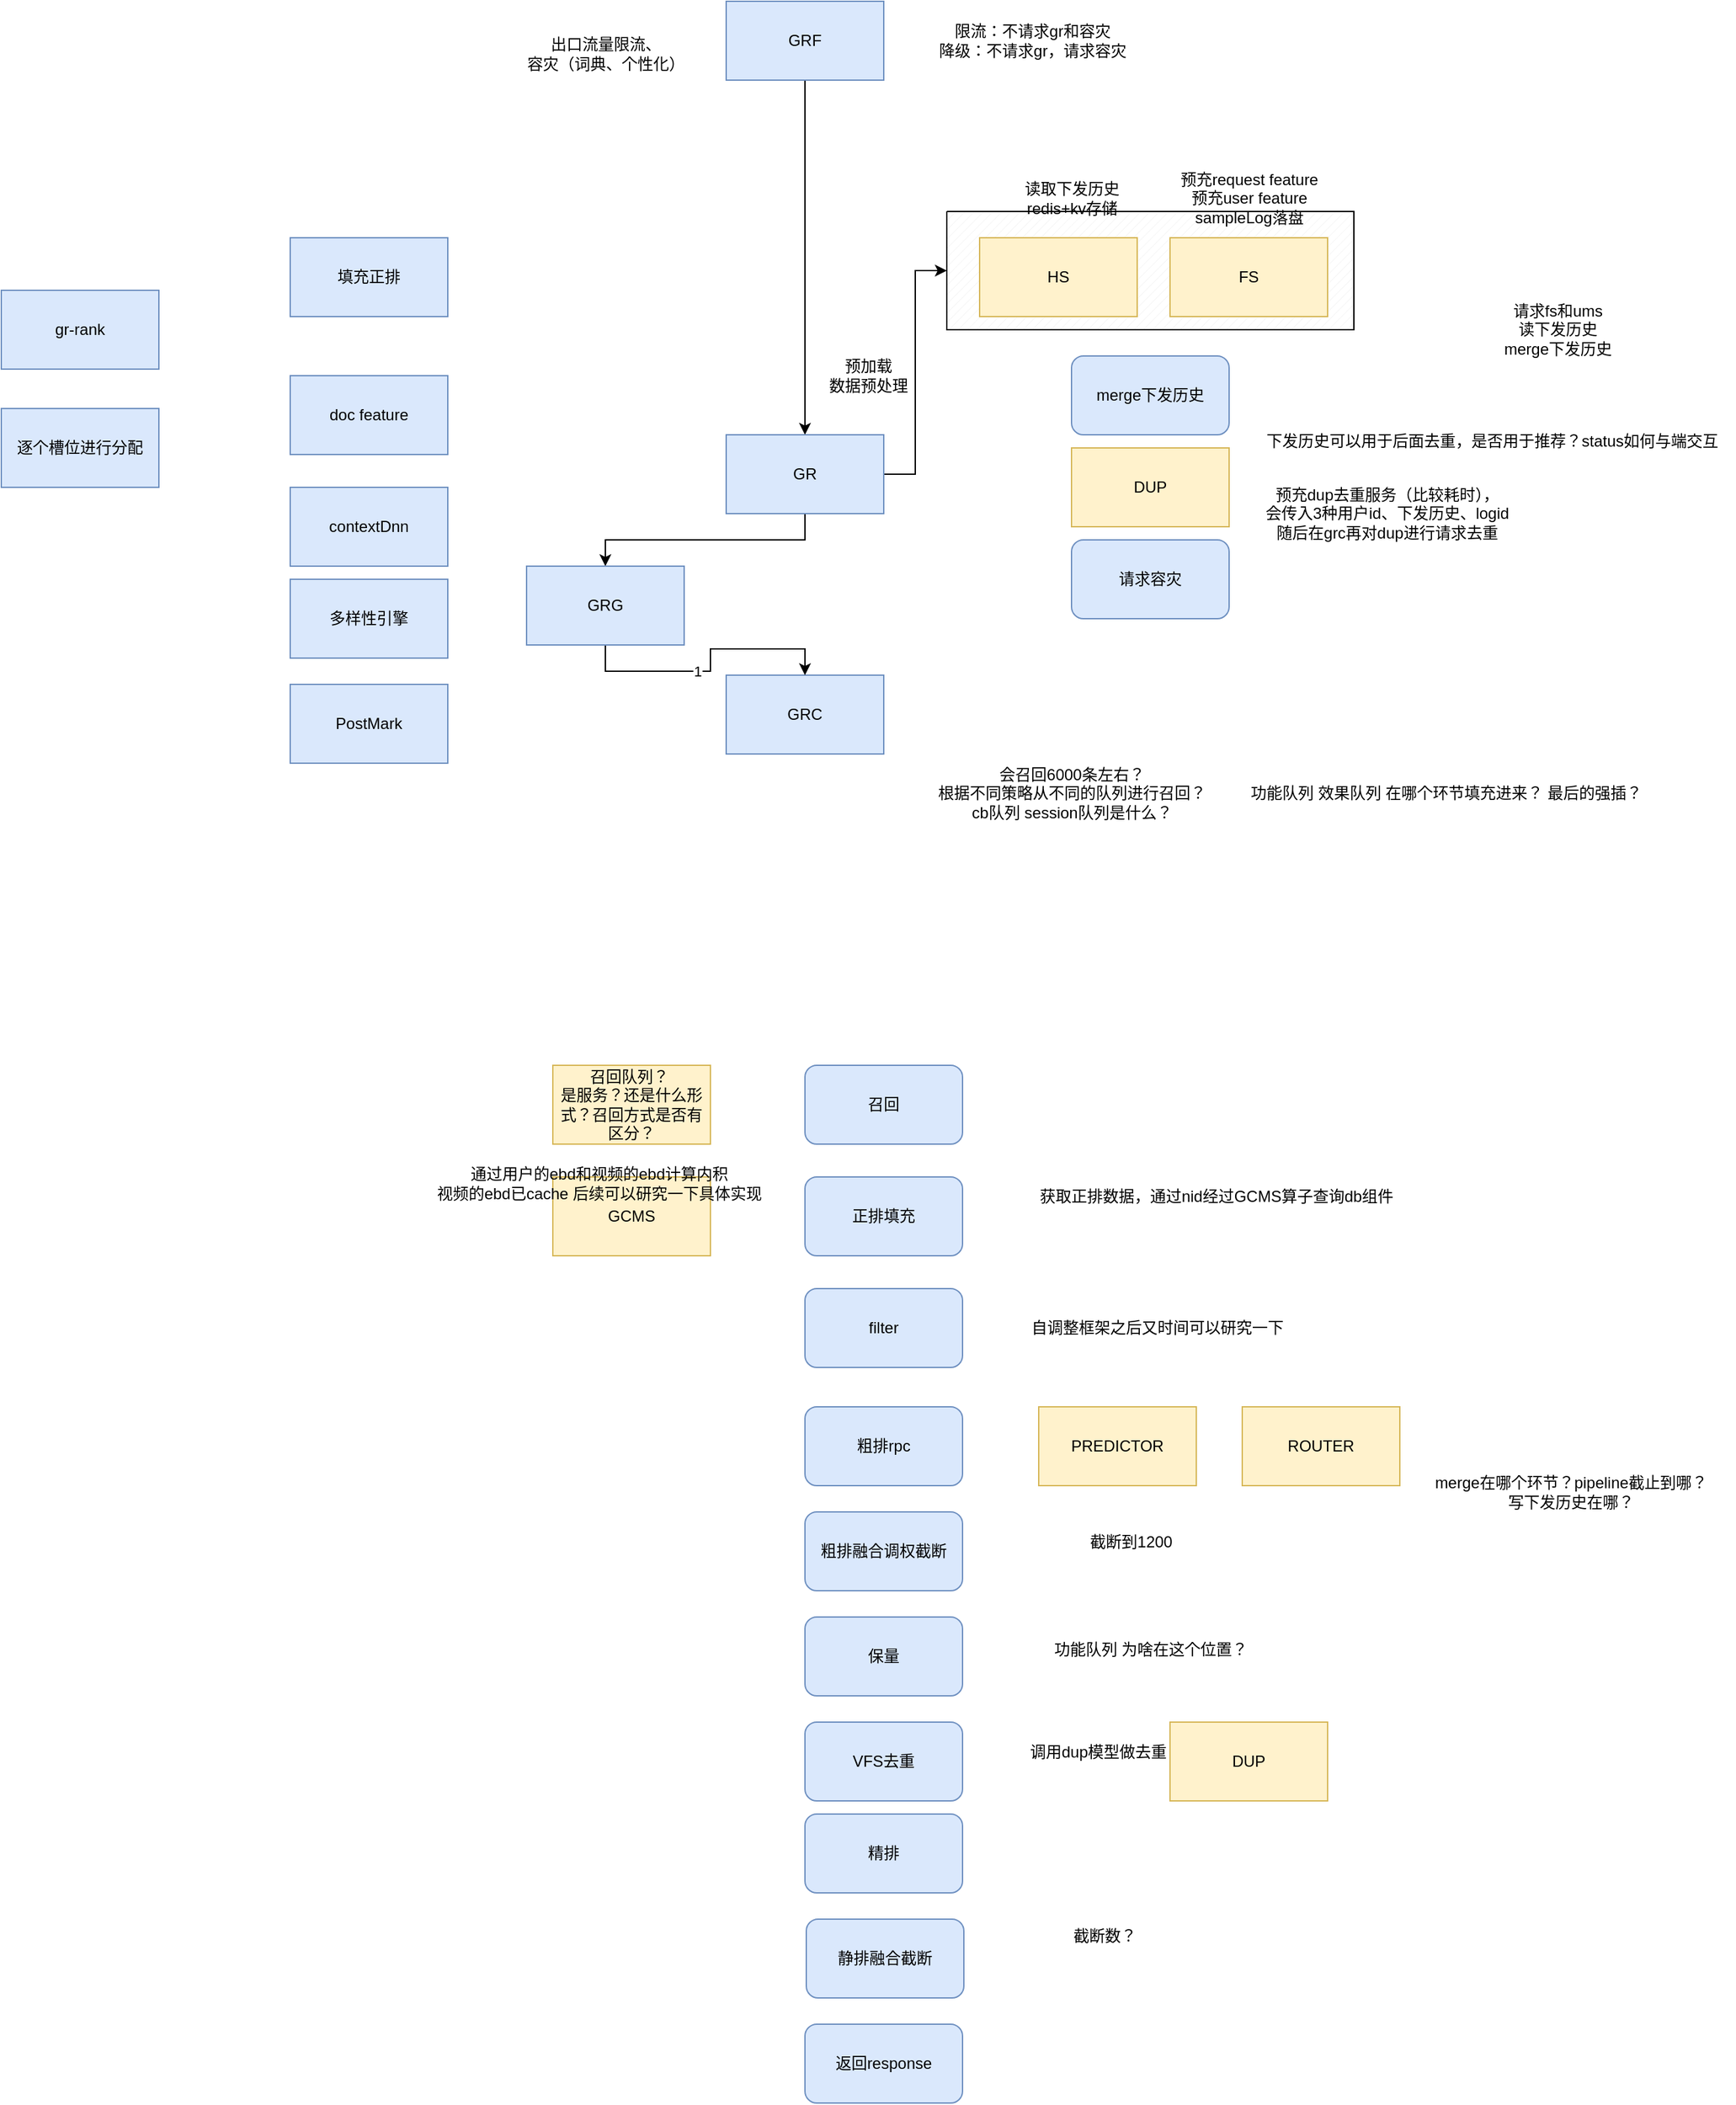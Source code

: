 <mxfile version="21.3.3" type="github">
  <diagram name="第 1 页" id="QQ5DUZMPdBMdV-NvrTkh">
    <mxGraphModel dx="2500" dy="2035" grid="1" gridSize="10" guides="1" tooltips="1" connect="1" arrows="1" fold="1" page="1" pageScale="1" pageWidth="827" pageHeight="1169" math="0" shadow="0">
      <root>
        <mxCell id="0" />
        <mxCell id="1" parent="0" />
        <mxCell id="IrhJn4OxgV6IGc6ftHIg-20" value="" style="verticalLabelPosition=bottom;verticalAlign=top;html=1;shape=mxgraph.basic.patternFillRect;fillStyle=diag;step=5;fillStrokeWidth=0.2;fillStrokeColor=#dddddd;" parent="1" vertex="1">
          <mxGeometry x="450" y="60" width="310" height="90" as="geometry" />
        </mxCell>
        <mxCell id="IrhJn4OxgV6IGc6ftHIg-12" style="edgeStyle=orthogonalEdgeStyle;rounded=0;orthogonalLoop=1;jettySize=auto;html=1;exitX=0.5;exitY=1;exitDx=0;exitDy=0;entryX=0.5;entryY=0;entryDx=0;entryDy=0;" parent="1" source="IrhJn4OxgV6IGc6ftHIg-1" target="IrhJn4OxgV6IGc6ftHIg-2" edge="1">
          <mxGeometry relative="1" as="geometry" />
        </mxCell>
        <mxCell id="IrhJn4OxgV6IGc6ftHIg-1" value="GRF&lt;br&gt;" style="rounded=0;whiteSpace=wrap;html=1;fillColor=#dae8fc;strokeColor=#6c8ebf;" parent="1" vertex="1">
          <mxGeometry x="282" y="-100" width="120" height="60" as="geometry" />
        </mxCell>
        <mxCell id="IrhJn4OxgV6IGc6ftHIg-21" style="edgeStyle=orthogonalEdgeStyle;rounded=0;orthogonalLoop=1;jettySize=auto;html=1;exitX=1;exitY=0.5;exitDx=0;exitDy=0;entryX=0;entryY=0.5;entryDx=0;entryDy=0;entryPerimeter=0;" parent="1" source="IrhJn4OxgV6IGc6ftHIg-2" target="IrhJn4OxgV6IGc6ftHIg-20" edge="1">
          <mxGeometry relative="1" as="geometry" />
        </mxCell>
        <mxCell id="kAsav_l6BgtBwGgB8YG2-3" style="edgeStyle=orthogonalEdgeStyle;rounded=0;orthogonalLoop=1;jettySize=auto;html=1;exitX=0.5;exitY=1;exitDx=0;exitDy=0;entryX=0.5;entryY=0;entryDx=0;entryDy=0;" edge="1" parent="1" source="IrhJn4OxgV6IGc6ftHIg-2" target="IrhJn4OxgV6IGc6ftHIg-17">
          <mxGeometry relative="1" as="geometry" />
        </mxCell>
        <mxCell id="IrhJn4OxgV6IGc6ftHIg-2" value="GR" style="rounded=0;whiteSpace=wrap;html=1;fillColor=#dae8fc;strokeColor=#6c8ebf;" parent="1" vertex="1">
          <mxGeometry x="282" y="230" width="120" height="60" as="geometry" />
        </mxCell>
        <mxCell id="IrhJn4OxgV6IGc6ftHIg-4" value="出口流量限流、&lt;br&gt;容灾（词典、个性化）" style="text;html=1;align=center;verticalAlign=middle;resizable=0;points=[];autosize=1;strokeColor=none;fillColor=none;" parent="1" vertex="1">
          <mxGeometry x="120" y="-80" width="140" height="40" as="geometry" />
        </mxCell>
        <mxCell id="IrhJn4OxgV6IGc6ftHIg-5" value="HS" style="rounded=0;whiteSpace=wrap;html=1;fillColor=#fff2cc;strokeColor=#d6b656;" parent="1" vertex="1">
          <mxGeometry x="475" y="80" width="120" height="60" as="geometry" />
        </mxCell>
        <mxCell id="IrhJn4OxgV6IGc6ftHIg-7" value="DUP" style="rounded=0;whiteSpace=wrap;html=1;fillColor=#fff2cc;strokeColor=#d6b656;" parent="1" vertex="1">
          <mxGeometry x="545" y="240" width="120" height="60" as="geometry" />
        </mxCell>
        <mxCell id="IrhJn4OxgV6IGc6ftHIg-9" value="预加载&lt;br&gt;数据预处理" style="text;html=1;align=center;verticalAlign=middle;resizable=0;points=[];autosize=1;strokeColor=none;fillColor=none;" parent="1" vertex="1">
          <mxGeometry x="350" y="165" width="80" height="40" as="geometry" />
        </mxCell>
        <mxCell id="IrhJn4OxgV6IGc6ftHIg-10" value="FS" style="rounded=0;whiteSpace=wrap;html=1;fillColor=#fff2cc;strokeColor=#d6b656;" parent="1" vertex="1">
          <mxGeometry x="620" y="80" width="120" height="60" as="geometry" />
        </mxCell>
        <mxCell id="IrhJn4OxgV6IGc6ftHIg-11" value="请求fs和ums&lt;br&gt;读下发历史&lt;br&gt;merge下发历史" style="text;html=1;align=center;verticalAlign=middle;resizable=0;points=[];autosize=1;strokeColor=none;fillColor=none;" parent="1" vertex="1">
          <mxGeometry x="860" y="120" width="110" height="60" as="geometry" />
        </mxCell>
        <mxCell id="IrhJn4OxgV6IGc6ftHIg-13" value="预充request feature&lt;br&gt;预充user feature&lt;br&gt;sampleLog落盘" style="text;html=1;align=center;verticalAlign=middle;resizable=0;points=[];autosize=1;strokeColor=none;fillColor=none;" parent="1" vertex="1">
          <mxGeometry x="615" y="20" width="130" height="60" as="geometry" />
        </mxCell>
        <mxCell id="IrhJn4OxgV6IGc6ftHIg-14" value="预充dup去重服务（比较耗时），&lt;br&gt;会传入3种用户id、下发历史、logid&lt;br&gt;随后在grc再对dup进行请求去重" style="text;html=1;align=center;verticalAlign=middle;resizable=0;points=[];autosize=1;strokeColor=none;fillColor=none;" parent="1" vertex="1">
          <mxGeometry x="680" y="260" width="210" height="60" as="geometry" />
        </mxCell>
        <mxCell id="IrhJn4OxgV6IGc6ftHIg-15" value="读取下发历史&lt;br&gt;redis+kv存储" style="text;html=1;align=center;verticalAlign=middle;resizable=0;points=[];autosize=1;strokeColor=none;fillColor=none;" parent="1" vertex="1">
          <mxGeometry x="495" y="30" width="100" height="40" as="geometry" />
        </mxCell>
        <mxCell id="IrhJn4OxgV6IGc6ftHIg-16" value="GRC" style="rounded=0;whiteSpace=wrap;html=1;fillColor=#dae8fc;strokeColor=#6c8ebf;" parent="1" vertex="1">
          <mxGeometry x="282" y="413" width="120" height="60" as="geometry" />
        </mxCell>
        <mxCell id="kAsav_l6BgtBwGgB8YG2-4" style="edgeStyle=orthogonalEdgeStyle;rounded=0;orthogonalLoop=1;jettySize=auto;html=1;exitX=0.5;exitY=1;exitDx=0;exitDy=0;entryX=0.5;entryY=0;entryDx=0;entryDy=0;" edge="1" parent="1" source="IrhJn4OxgV6IGc6ftHIg-17" target="IrhJn4OxgV6IGc6ftHIg-16">
          <mxGeometry relative="1" as="geometry" />
        </mxCell>
        <mxCell id="kAsav_l6BgtBwGgB8YG2-6" value="1" style="edgeLabel;html=1;align=center;verticalAlign=middle;resizable=0;points=[];" vertex="1" connectable="0" parent="kAsav_l6BgtBwGgB8YG2-4">
          <mxGeometry x="-0.139" relative="1" as="geometry">
            <mxPoint as="offset" />
          </mxGeometry>
        </mxCell>
        <mxCell id="IrhJn4OxgV6IGc6ftHIg-17" value="GRG" style="rounded=0;whiteSpace=wrap;html=1;fillColor=#dae8fc;strokeColor=#6c8ebf;" parent="1" vertex="1">
          <mxGeometry x="130" y="330" width="120" height="60" as="geometry" />
        </mxCell>
        <mxCell id="IrhJn4OxgV6IGc6ftHIg-22" value="merge下发历史" style="rounded=1;whiteSpace=wrap;html=1;fillColor=#dae8fc;strokeColor=#6c8ebf;" parent="1" vertex="1">
          <mxGeometry x="545" y="170" width="120" height="60" as="geometry" />
        </mxCell>
        <mxCell id="IrhJn4OxgV6IGc6ftHIg-23" value="请求容灾" style="rounded=1;whiteSpace=wrap;html=1;fillColor=#dae8fc;strokeColor=#6c8ebf;" parent="1" vertex="1">
          <mxGeometry x="545" y="310" width="120" height="60" as="geometry" />
        </mxCell>
        <mxCell id="IrhJn4OxgV6IGc6ftHIg-24" value="召回" style="rounded=1;whiteSpace=wrap;html=1;fillColor=#dae8fc;strokeColor=#6c8ebf;" parent="1" vertex="1">
          <mxGeometry x="342" y="710" width="120" height="60" as="geometry" />
        </mxCell>
        <mxCell id="IrhJn4OxgV6IGc6ftHIg-25" value="正排填充" style="rounded=1;whiteSpace=wrap;html=1;fillColor=#dae8fc;strokeColor=#6c8ebf;" parent="1" vertex="1">
          <mxGeometry x="342" y="795" width="120" height="60" as="geometry" />
        </mxCell>
        <mxCell id="IrhJn4OxgV6IGc6ftHIg-26" value="filter" style="rounded=1;whiteSpace=wrap;html=1;fillColor=#dae8fc;strokeColor=#6c8ebf;" parent="1" vertex="1">
          <mxGeometry x="342" y="880" width="120" height="60" as="geometry" />
        </mxCell>
        <mxCell id="IrhJn4OxgV6IGc6ftHIg-27" value="粗排rpc" style="rounded=1;whiteSpace=wrap;html=1;fillColor=#dae8fc;strokeColor=#6c8ebf;" parent="1" vertex="1">
          <mxGeometry x="342" y="970" width="120" height="60" as="geometry" />
        </mxCell>
        <mxCell id="IrhJn4OxgV6IGc6ftHIg-28" value="粗排融合调权截断" style="rounded=1;whiteSpace=wrap;html=1;fillColor=#dae8fc;strokeColor=#6c8ebf;" parent="1" vertex="1">
          <mxGeometry x="342" y="1050" width="120" height="60" as="geometry" />
        </mxCell>
        <mxCell id="IrhJn4OxgV6IGc6ftHIg-29" value="保量" style="rounded=1;whiteSpace=wrap;html=1;fillColor=#dae8fc;strokeColor=#6c8ebf;" parent="1" vertex="1">
          <mxGeometry x="342" y="1130" width="120" height="60" as="geometry" />
        </mxCell>
        <mxCell id="IrhJn4OxgV6IGc6ftHIg-30" value="功能队列 为啥在这个位置？" style="text;html=1;align=center;verticalAlign=middle;resizable=0;points=[];autosize=1;strokeColor=none;fillColor=none;" parent="1" vertex="1">
          <mxGeometry x="520" y="1140" width="170" height="30" as="geometry" />
        </mxCell>
        <mxCell id="IrhJn4OxgV6IGc6ftHIg-31" value="VFS去重" style="rounded=1;whiteSpace=wrap;html=1;fillColor=#dae8fc;strokeColor=#6c8ebf;" parent="1" vertex="1">
          <mxGeometry x="342" y="1210" width="120" height="60" as="geometry" />
        </mxCell>
        <mxCell id="IrhJn4OxgV6IGc6ftHIg-32" value="静排融合截断" style="rounded=1;whiteSpace=wrap;html=1;fillColor=#dae8fc;strokeColor=#6c8ebf;" parent="1" vertex="1">
          <mxGeometry x="343" y="1360" width="120" height="60" as="geometry" />
        </mxCell>
        <mxCell id="IrhJn4OxgV6IGc6ftHIg-33" value="精排" style="rounded=1;whiteSpace=wrap;html=1;fillColor=#dae8fc;strokeColor=#6c8ebf;" parent="1" vertex="1">
          <mxGeometry x="342" y="1280" width="120" height="60" as="geometry" />
        </mxCell>
        <mxCell id="IrhJn4OxgV6IGc6ftHIg-34" value="下发历史可以用于后面去重，是否用于推荐？status如何与端交互" style="text;html=1;align=center;verticalAlign=middle;resizable=0;points=[];autosize=1;strokeColor=none;fillColor=none;" parent="1" vertex="1">
          <mxGeometry x="680" y="220" width="370" height="30" as="geometry" />
        </mxCell>
        <mxCell id="IrhJn4OxgV6IGc6ftHIg-35" value="会召回6000条左右？&lt;br&gt;根据不同策略从不同的队列进行召回？&lt;br&gt;cb队列 session队列是什么？" style="text;html=1;align=center;verticalAlign=middle;resizable=0;points=[];autosize=1;strokeColor=none;fillColor=none;" parent="1" vertex="1">
          <mxGeometry x="430" y="473" width="230" height="60" as="geometry" />
        </mxCell>
        <mxCell id="IrhJn4OxgV6IGc6ftHIg-36" value="功能队列 效果队列 在哪个环节填充进来？ 最后的强插？" style="text;html=1;align=center;verticalAlign=middle;resizable=0;points=[];autosize=1;strokeColor=none;fillColor=none;" parent="1" vertex="1">
          <mxGeometry x="670" y="488" width="320" height="30" as="geometry" />
        </mxCell>
        <mxCell id="IrhJn4OxgV6IGc6ftHIg-37" value="召回队列？&amp;nbsp;&lt;br&gt;是服务？还是什么形式？召回方式是否有区分？" style="rounded=0;whiteSpace=wrap;html=1;fillColor=#fff2cc;strokeColor=#d6b656;" parent="1" vertex="1">
          <mxGeometry x="150" y="710" width="120" height="60" as="geometry" />
        </mxCell>
        <mxCell id="IrhJn4OxgV6IGc6ftHIg-40" value="GCMS" style="rounded=0;whiteSpace=wrap;html=1;fillColor=#fff2cc;strokeColor=#d6b656;" parent="1" vertex="1">
          <mxGeometry x="150" y="795" width="120" height="60" as="geometry" />
        </mxCell>
        <mxCell id="IrhJn4OxgV6IGc6ftHIg-41" value="获取正排数据，通过nid经过GCMS算子查询db组件" style="text;html=1;align=center;verticalAlign=middle;resizable=0;points=[];autosize=1;strokeColor=none;fillColor=none;" parent="1" vertex="1">
          <mxGeometry x="510" y="795" width="290" height="30" as="geometry" />
        </mxCell>
        <mxCell id="IrhJn4OxgV6IGc6ftHIg-42" value="限流：不请求gr和容灾&lt;br&gt;降级：不请求gr，请求容灾" style="text;html=1;align=center;verticalAlign=middle;resizable=0;points=[];autosize=1;strokeColor=none;fillColor=none;" parent="1" vertex="1">
          <mxGeometry x="430" y="-90" width="170" height="40" as="geometry" />
        </mxCell>
        <mxCell id="IrhJn4OxgV6IGc6ftHIg-43" value="自调整框架之后又时间可以研究一下" style="text;html=1;align=center;verticalAlign=middle;resizable=0;points=[];autosize=1;strokeColor=none;fillColor=none;" parent="1" vertex="1">
          <mxGeometry x="500" y="895" width="220" height="30" as="geometry" />
        </mxCell>
        <mxCell id="IrhJn4OxgV6IGc6ftHIg-44" value="ROUTER" style="rounded=0;whiteSpace=wrap;html=1;fillColor=#fff2cc;strokeColor=#d6b656;" parent="1" vertex="1">
          <mxGeometry x="675" y="970" width="120" height="60" as="geometry" />
        </mxCell>
        <mxCell id="IrhJn4OxgV6IGc6ftHIg-45" value="PREDICTOR" style="rounded=0;whiteSpace=wrap;html=1;fillColor=#fff2cc;strokeColor=#d6b656;" parent="1" vertex="1">
          <mxGeometry x="520" y="970" width="120" height="60" as="geometry" />
        </mxCell>
        <mxCell id="IrhJn4OxgV6IGc6ftHIg-46" value="通过用户的ebd和视频的ebd计算内积&lt;br&gt;视频的ebd已cache 后续可以研究一下具体实现" style="text;html=1;align=center;verticalAlign=middle;resizable=0;points=[];autosize=1;strokeColor=none;fillColor=none;" parent="1" vertex="1">
          <mxGeometry x="50" y="780" width="270" height="40" as="geometry" />
        </mxCell>
        <mxCell id="IrhJn4OxgV6IGc6ftHIg-47" value="截断到1200" style="text;html=1;align=center;verticalAlign=middle;resizable=0;points=[];autosize=1;strokeColor=none;fillColor=none;" parent="1" vertex="1">
          <mxGeometry x="545" y="1058" width="90" height="30" as="geometry" />
        </mxCell>
        <mxCell id="IrhJn4OxgV6IGc6ftHIg-49" value="返回response" style="rounded=1;whiteSpace=wrap;html=1;fillColor=#dae8fc;strokeColor=#6c8ebf;" parent="1" vertex="1">
          <mxGeometry x="342" y="1440" width="120" height="60" as="geometry" />
        </mxCell>
        <mxCell id="IrhJn4OxgV6IGc6ftHIg-50" value="截断数？" style="text;html=1;align=center;verticalAlign=middle;resizable=0;points=[];autosize=1;strokeColor=none;fillColor=none;" parent="1" vertex="1">
          <mxGeometry x="535" y="1358" width="70" height="30" as="geometry" />
        </mxCell>
        <mxCell id="IrhJn4OxgV6IGc6ftHIg-51" value="调用dup模型做去重" style="text;html=1;align=center;verticalAlign=middle;resizable=0;points=[];autosize=1;strokeColor=none;fillColor=none;" parent="1" vertex="1">
          <mxGeometry x="500" y="1218" width="130" height="30" as="geometry" />
        </mxCell>
        <mxCell id="IrhJn4OxgV6IGc6ftHIg-52" value="merge在哪个环节？pipeline截止到哪？&lt;br&gt;写下发历史在哪？" style="text;html=1;align=center;verticalAlign=middle;resizable=0;points=[];autosize=1;strokeColor=none;fillColor=none;" parent="1" vertex="1">
          <mxGeometry x="810" y="1015" width="230" height="40" as="geometry" />
        </mxCell>
        <mxCell id="IrhJn4OxgV6IGc6ftHIg-53" value="DUP" style="rounded=0;whiteSpace=wrap;html=1;fillColor=#fff2cc;strokeColor=#d6b656;" parent="1" vertex="1">
          <mxGeometry x="620" y="1210" width="120" height="60" as="geometry" />
        </mxCell>
        <mxCell id="kAsav_l6BgtBwGgB8YG2-5" value="填充正排" style="rounded=0;whiteSpace=wrap;html=1;fillColor=#dae8fc;strokeColor=#6c8ebf;" vertex="1" parent="1">
          <mxGeometry x="-50" y="80" width="120" height="60" as="geometry" />
        </mxCell>
        <mxCell id="kAsav_l6BgtBwGgB8YG2-7" value="doc feature" style="rounded=0;whiteSpace=wrap;html=1;fillColor=#dae8fc;strokeColor=#6c8ebf;" vertex="1" parent="1">
          <mxGeometry x="-50" y="185" width="120" height="60" as="geometry" />
        </mxCell>
        <mxCell id="kAsav_l6BgtBwGgB8YG2-8" value="contextDnn" style="rounded=0;whiteSpace=wrap;html=1;fillColor=#dae8fc;strokeColor=#6c8ebf;" vertex="1" parent="1">
          <mxGeometry x="-50" y="270" width="120" height="60" as="geometry" />
        </mxCell>
        <mxCell id="kAsav_l6BgtBwGgB8YG2-10" value="多样性引擎" style="rounded=0;whiteSpace=wrap;html=1;fillColor=#dae8fc;strokeColor=#6c8ebf;" vertex="1" parent="1">
          <mxGeometry x="-50" y="340" width="120" height="60" as="geometry" />
        </mxCell>
        <mxCell id="kAsav_l6BgtBwGgB8YG2-11" value="PostMark" style="rounded=0;whiteSpace=wrap;html=1;fillColor=#dae8fc;strokeColor=#6c8ebf;" vertex="1" parent="1">
          <mxGeometry x="-50" y="420" width="120" height="60" as="geometry" />
        </mxCell>
        <mxCell id="kAsav_l6BgtBwGgB8YG2-12" value="gr-rank" style="rounded=0;whiteSpace=wrap;html=1;fillColor=#dae8fc;strokeColor=#6c8ebf;" vertex="1" parent="1">
          <mxGeometry x="-270" y="120" width="120" height="60" as="geometry" />
        </mxCell>
        <mxCell id="kAsav_l6BgtBwGgB8YG2-13" value="逐个槽位进行分配" style="rounded=0;whiteSpace=wrap;html=1;fillColor=#dae8fc;strokeColor=#6c8ebf;" vertex="1" parent="1">
          <mxGeometry x="-270" y="210" width="120" height="60" as="geometry" />
        </mxCell>
      </root>
    </mxGraphModel>
  </diagram>
</mxfile>

